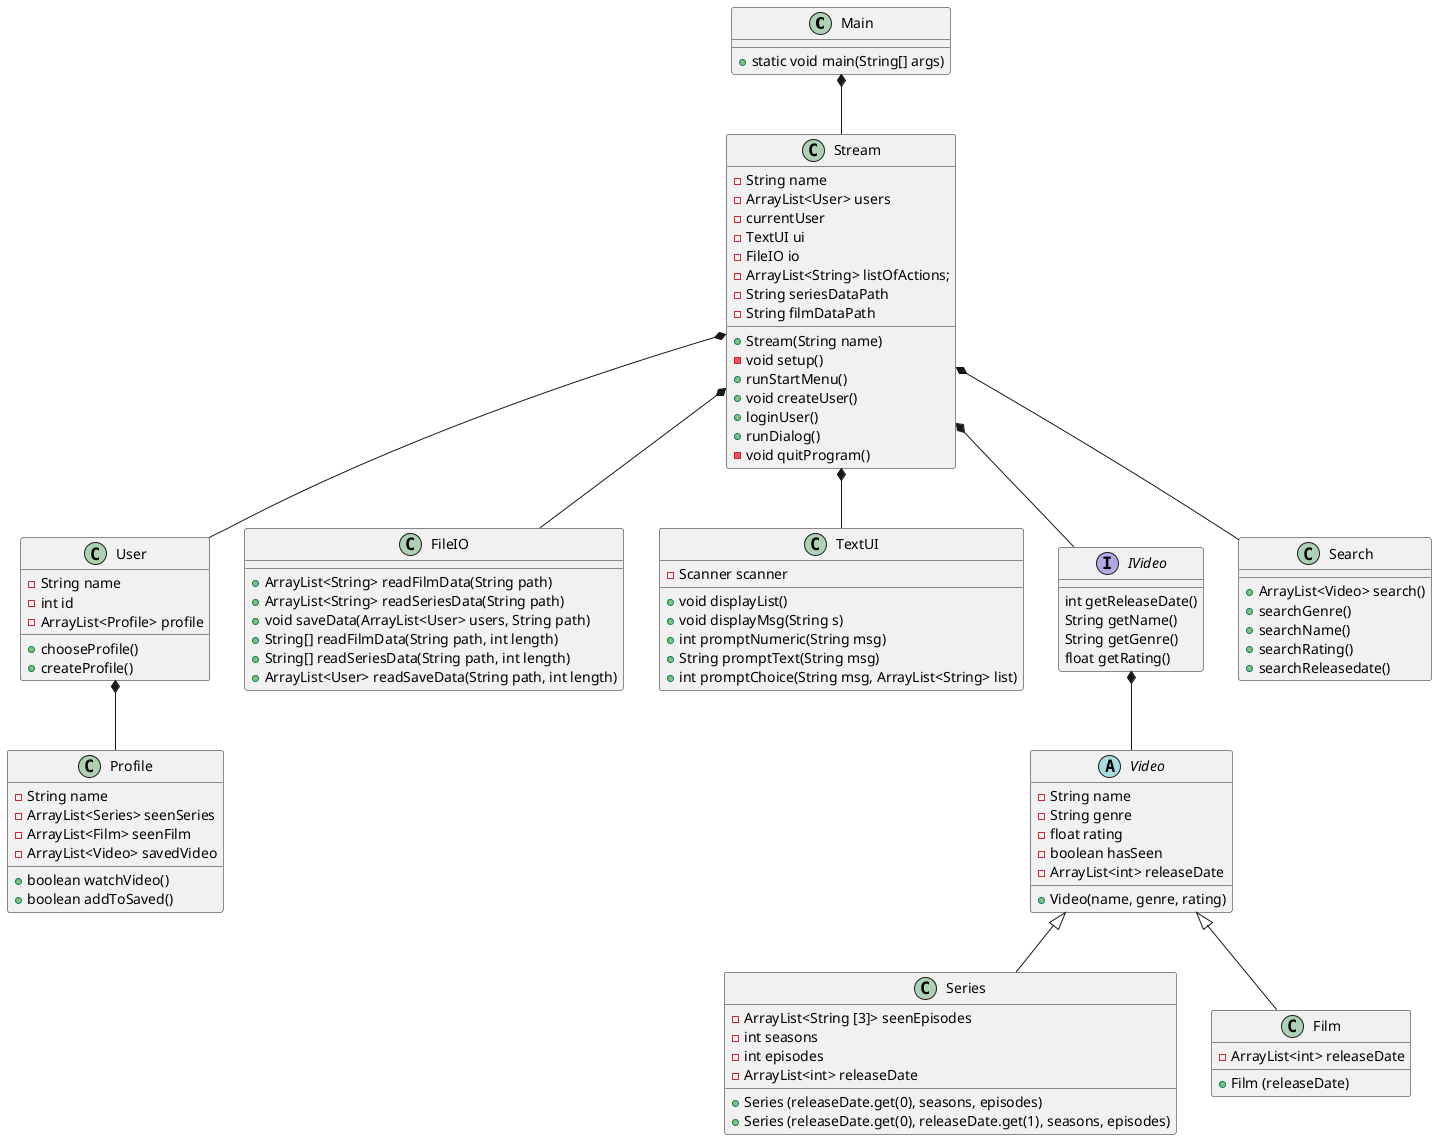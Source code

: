 @startuml
'https://plantuml.com/class-diagram

class Main{
+ static void main(String[] args)
}

class Stream{
- String name
'utilities
- ArrayList<User> users
- currentUser
- TextUI ui
- FileIO io
- ArrayList<String> listOfActions;
- String seriesDataPath
- String filmDataPath
'constructor
+ Stream(String name)
'methods
- void setup()
' setup er til er at læse data
+ runStartMenu()
+ void createUser()
' skal createUser være void? Det er den i matador
' createUser skal vel checke om der er andre med det brugernavn
+ loginUser()
' skal loginUser være void?
' den skal vel checke om der er en user med det username
+ runDialog()
' i runDialog kan man vælge at søge
- void quitProgram()
}


class User{
-String name
- int id
-ArrayList<Profile> profile
+ chooseProfile()
+ createProfile()
' skal den checke om den user har en profil med det brugernavn?
}

class Profile{
- String name
- ArrayList<Series> seenSeries
- ArrayList<Film> seenFilm
- ArrayList<Video> savedVideo
+ boolean watchVideo()
+ boolean addToSaved()
'bør disse være under IVideo eller video i stedet?

}
class FileIO{
+ ArrayList<String> readFilmData(String path)
+ ArrayList<String> readSeriesData(String path)
+ void saveData(ArrayList<User> users, String path)
+ String[] readFilmData(String path, int length)
+ String[] readSeriesData(String path, int length)
+ ArrayList<User> readSaveData(String path, int length)
}

class TextUI{
- Scanner scanner
+ void displayList()
+ void displayMsg(String s)
+ int promptNumeric(String msg)
+ String promptText(String msg)
+ int promptChoice(String msg, ArrayList<String> list)
}

interface IVideo {
int getReleaseDate()
String getName()
String getGenre()
float getRating()
}

abstract Class Video{
- String name
- String genre
- float rating
- boolean hasSeen
- ArrayList<int> releaseDate
'constructor
+ Video(name, genre, rating)
}

class Series{
- ArrayList<String [3]> seenEpisodes
- int seasons
- int episodes
- ArrayList<int> releaseDate
'constructor - hvis serien ikke er slut
+ Series (releaseDate.get(0), seasons, episodes)
'constructor - hvis serien er afsluttet
+ Series (releaseDate.get(0), releaseDate.get(1), seasons, episodes)
}

class Film {
- ArrayList<int> releaseDate
'constructor
+ Film (releaseDate)
}


class Search{
+ ArrayList<Video> search()
'methods til de forskellige søgemuligheder
' Skal disse returnere objekterne fra video?
+ searchGenre()
+ searchName()
+ searchRating()
+ searchReleasedate()
'skal vi have funktioner der kun søger blandt serier og film adskilt?
}

IVideo *-- Video

Video <|-- Series
Video <|-- Film

User *-- Profile

Main *-- Stream

Stream *-- User
Stream *-- FileIO
Stream *-- TextUI
Stream *-- IVideo
Stream *-- Search

@enduml